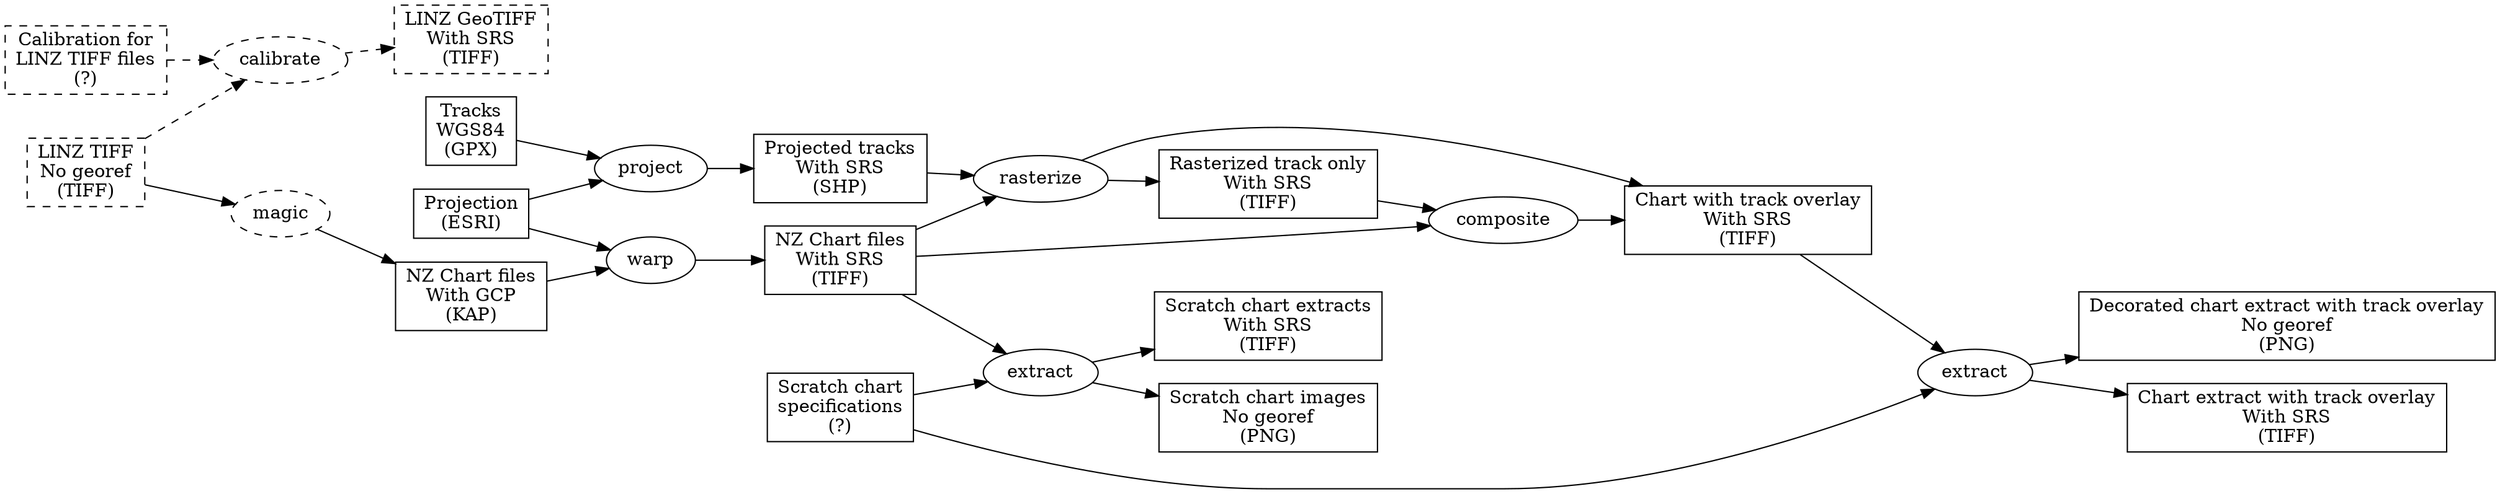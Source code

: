 digraph
{
   rankdir=LR

   {
      node [ shape=box ]
      LINZ_tif         [ label="LINZ TIFF\nNo georef\n(TIFF)", style=dashed ]
      LINZ_GTiff       [ label="LINZ GeoTIFF\nWith SRS\n(TIFF)", style=dashed ]
      LINZ_cal         [ label="Calibration for\nLINZ TIFF files\n(?)", style=dashed ]
      NZ_chart_kap     [ label="NZ Chart files\nWith GCP\n(KAP)" ]
      NZ_chart_tiff    [ label="NZ Chart files\nWith SRS\n(TIFF)" ]
      scratch_spec     [ label="Scratch chart\nspecifications\n(?)" ]
      track_gpx        [ label="Tracks\nWGS84\n(GPX)" ]
      track_shp        [ label="Projected tracks\nWith SRS\n(SHP)" ]
      projection       [ label="Projection\n(ESRI)" ]
      scratch_png      [ label="Scratch chart images\nNo georef\n(PNG)" ]
      scratch_tiff     [ label="Scratch chart extracts\nWith SRS\n(TIFF)" ]
      track_overlay       [ label="Rasterized track only\nWith SRS\n(TIFF)" ]
      chart_with_overlay  [ label="Chart with track overlay\nWith SRS\n(TIFF)" ]
      scratch_with_overlay_png  [ label="Decorated chart extract with track overlay\nNo georef\n(PNG)" ]
      scratch_with_overlay_tiff [ label="Chart extract with track overlay\nWith SRS\n(TIFF)" ]
   }
   
   calibrate [ style=dashed ]
   magic [ style=dashed ]
   extract1 [ label="extract" ]
      
   LINZ_tif -> calibrate [ style=dashed ]
   LINZ_cal -> calibrate [ style=dashed ]
   calibrate -> LINZ_GTiff [ style=dashed ]

   LINZ_tif -> magic
   magic -> NZ_chart_kap
   
   NZ_chart_kap -> warp
   projection -> warp
   warp -> NZ_chart_tiff
   
   NZ_chart_tiff -> extract
   scratch_spec -> extract
   extract -> scratch_png
   extract -> scratch_tiff
   
   track_gpx -> project
   projection -> project
   project -> track_shp
   
   track_shp -> rasterize
   NZ_chart_tiff -> rasterize
   rasterize -> chart_with_overlay
   rasterize -> track_overlay
   
#   track_shp -> summarize
#   scratch_spec -> summarize
#   NZ_chart_tiff -> summarize
#   summarize -> small_chart_with_track_png

   NZ_chart_tiff -> composite
   track_overlay -> composite
   composite -> chart_with_overlay
   
   scratch_spec -> extract1
   chart_with_overlay -> extract1
   extract1 -> scratch_with_overlay_tiff
   extract1 -> scratch_with_overlay_png
   
}
